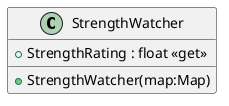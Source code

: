@startuml
class StrengthWatcher {
    + StrengthRating : float <<get>>
    + StrengthWatcher(map:Map)
}
@enduml
